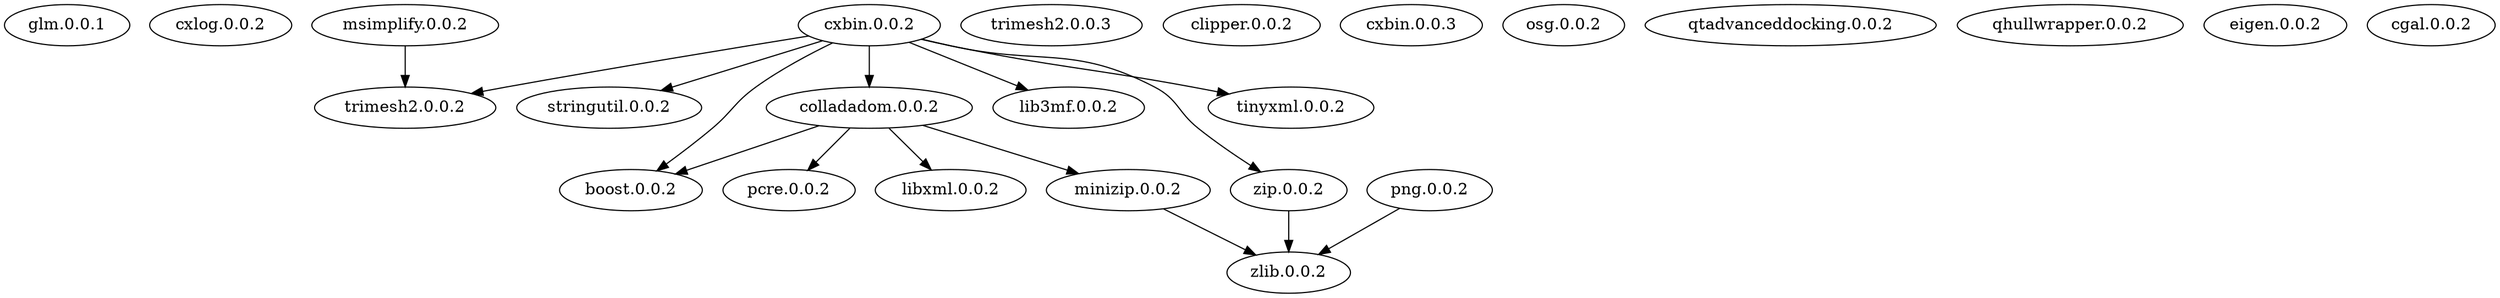 digraph {
	glm_0_0_1  				[label="glm.0.0.1"]
	cxlog_0_0_2 			[label="cxlog.0.0.2"]
	trimesh2_0_0_2 			[label="trimesh2.0.0.2"]
	trimesh2_0_0_3			[label="trimesh2.0.0.3"]
	stringutil_0_0_2  		[label="stringutil.0.0.2"]
	clipper_0_0_2			[label="clipper.0.0.2"]
	boost_0_0_2				[label="boost.0.0.2"]
	cxbin_0_0_2				[label="cxbin.0.0.2"]
	cxbin_0_0_3				[label="cxbin.0.0.3"]
	zlib_0_0_2				[label="zlib.0.0.2"]
	png_0_0_2				[label="png.0.0.2"]
	colladadom_0_0_2		[label="colladadom.0.0.2"]
	pcre_0_0_2				[label="pcre.0.0.2"]
	libxml_0_0_2			[label="libxml.0.0.2"]
	minizip_0_0_2			[label="minizip.0.0.2"]
	lib3mf_0_0_2			[label="lib3mf.0.0.2"]
	zip_0_0_2				[label="zip.0.0.2"]
	tinyxml_0_0_2			[label="tinyxml.0.0.2"]
	osg_0_0_2				[label="osg.0.0.2"]
	qtadvanceddocking_0_0_2	[label="qtadvanceddocking.0.0.2"]
	qhullwrapper_0_0_2		[label="qhullwrapper.0.0.2"]
	msimplify_0_0_2			[label="msimplify.0.0.2"]
	eigen_0_0_2				[label="eigen.0.0.2"]
	cgal_0_0_2				[label="cgal.0.0.2"]
	
	colladadom_0_0_2 -> minizip_0_0_2
	colladadom_0_0_2 -> libxml_0_0_2
	colladadom_0_0_2 -> pcre_0_0_2
	colladadom_0_0_2 -> boost_0_0_2
	
	png_0_0_2 -> zlib_0_0_2
	
	minizip_0_0_2 -> zlib_0_0_2
	
	zip_0_0_2 -> zlib_0_0_2
	
	cxbin_0_0_2 -> trimesh2_0_0_2
	cxbin_0_0_2 -> boost_0_0_2
	cxbin_0_0_2 -> stringutil_0_0_2
	cxbin_0_0_2 -> tinyxml_0_0_2
	cxbin_0_0_2 -> zip_0_0_2
	cxbin_0_0_2 -> lib3mf_0_0_2
	cxbin_0_0_2 -> colladadom_0_0_2
	
	msimplify_0_0_2 -> trimesh2_0_0_2
}